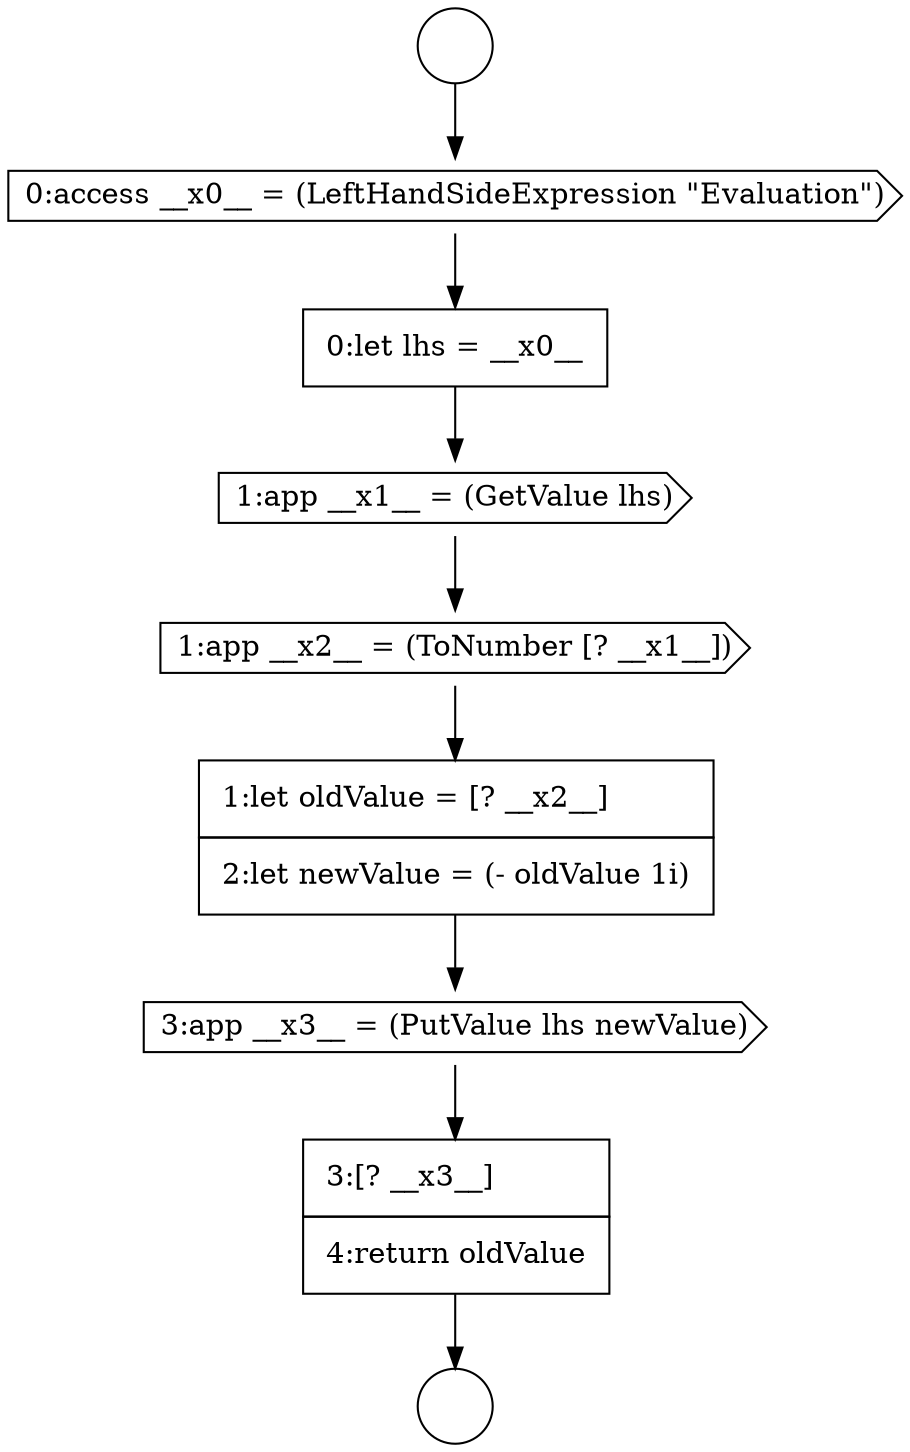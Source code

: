 digraph {
  node4215 [shape=none, margin=0, label=<<font color="black">
    <table border="0" cellborder="1" cellspacing="0" cellpadding="10">
      <tr><td align="left">0:let lhs = __x0__</td></tr>
    </table>
  </font>> color="black" fillcolor="white" style=filled]
  node4220 [shape=none, margin=0, label=<<font color="black">
    <table border="0" cellborder="1" cellspacing="0" cellpadding="10">
      <tr><td align="left">3:[? __x3__]</td></tr>
      <tr><td align="left">4:return oldValue</td></tr>
    </table>
  </font>> color="black" fillcolor="white" style=filled]
  node4216 [shape=cds, label=<<font color="black">1:app __x1__ = (GetValue lhs)</font>> color="black" fillcolor="white" style=filled]
  node4219 [shape=cds, label=<<font color="black">3:app __x3__ = (PutValue lhs newValue)</font>> color="black" fillcolor="white" style=filled]
  node4212 [shape=circle label=" " color="black" fillcolor="white" style=filled]
  node4218 [shape=none, margin=0, label=<<font color="black">
    <table border="0" cellborder="1" cellspacing="0" cellpadding="10">
      <tr><td align="left">1:let oldValue = [? __x2__]</td></tr>
      <tr><td align="left">2:let newValue = (- oldValue 1i)</td></tr>
    </table>
  </font>> color="black" fillcolor="white" style=filled]
  node4213 [shape=circle label=" " color="black" fillcolor="white" style=filled]
  node4217 [shape=cds, label=<<font color="black">1:app __x2__ = (ToNumber [? __x1__])</font>> color="black" fillcolor="white" style=filled]
  node4214 [shape=cds, label=<<font color="black">0:access __x0__ = (LeftHandSideExpression &quot;Evaluation&quot;)</font>> color="black" fillcolor="white" style=filled]
  node4216 -> node4217 [ color="black"]
  node4219 -> node4220 [ color="black"]
  node4214 -> node4215 [ color="black"]
  node4217 -> node4218 [ color="black"]
  node4212 -> node4214 [ color="black"]
  node4218 -> node4219 [ color="black"]
  node4220 -> node4213 [ color="black"]
  node4215 -> node4216 [ color="black"]
}
